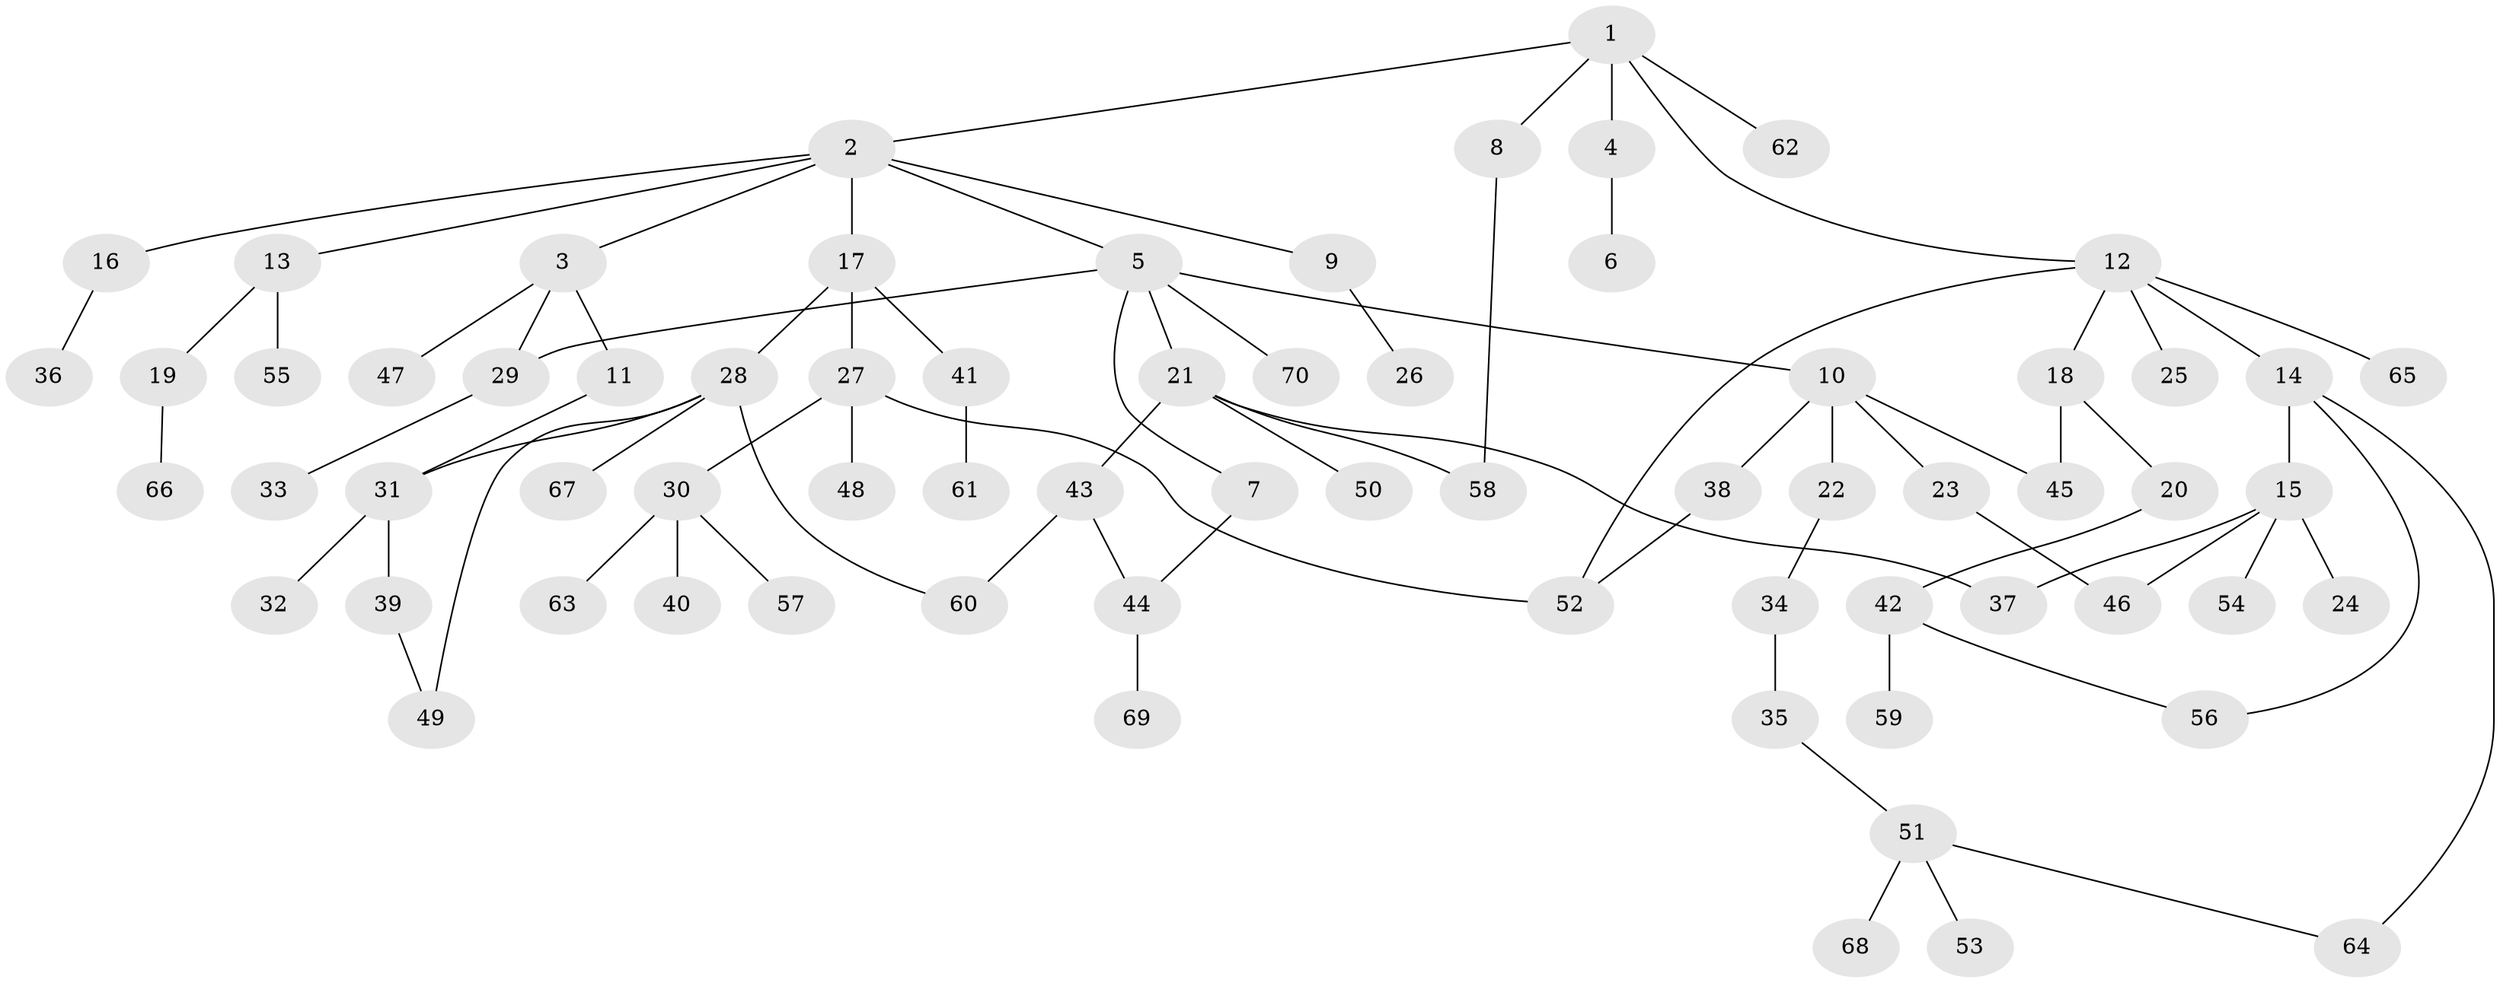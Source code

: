 // Generated by graph-tools (version 1.1) at 2025/25/03/09/25 03:25:24]
// undirected, 70 vertices, 82 edges
graph export_dot {
graph [start="1"]
  node [color=gray90,style=filled];
  1;
  2;
  3;
  4;
  5;
  6;
  7;
  8;
  9;
  10;
  11;
  12;
  13;
  14;
  15;
  16;
  17;
  18;
  19;
  20;
  21;
  22;
  23;
  24;
  25;
  26;
  27;
  28;
  29;
  30;
  31;
  32;
  33;
  34;
  35;
  36;
  37;
  38;
  39;
  40;
  41;
  42;
  43;
  44;
  45;
  46;
  47;
  48;
  49;
  50;
  51;
  52;
  53;
  54;
  55;
  56;
  57;
  58;
  59;
  60;
  61;
  62;
  63;
  64;
  65;
  66;
  67;
  68;
  69;
  70;
  1 -- 2;
  1 -- 4;
  1 -- 8;
  1 -- 12;
  1 -- 62;
  2 -- 3;
  2 -- 5;
  2 -- 9;
  2 -- 13;
  2 -- 16;
  2 -- 17;
  3 -- 11;
  3 -- 47;
  3 -- 29;
  4 -- 6;
  5 -- 7;
  5 -- 10;
  5 -- 21;
  5 -- 29;
  5 -- 70;
  7 -- 44;
  8 -- 58;
  9 -- 26;
  10 -- 22;
  10 -- 23;
  10 -- 38;
  10 -- 45;
  11 -- 31;
  12 -- 14;
  12 -- 18;
  12 -- 25;
  12 -- 52;
  12 -- 65;
  13 -- 19;
  13 -- 55;
  14 -- 15;
  14 -- 64;
  14 -- 56;
  15 -- 24;
  15 -- 54;
  15 -- 46;
  15 -- 37;
  16 -- 36;
  17 -- 27;
  17 -- 28;
  17 -- 41;
  18 -- 20;
  18 -- 45;
  19 -- 66;
  20 -- 42;
  21 -- 37;
  21 -- 43;
  21 -- 50;
  21 -- 58;
  22 -- 34;
  23 -- 46;
  27 -- 30;
  27 -- 48;
  27 -- 52;
  28 -- 49;
  28 -- 60;
  28 -- 67;
  28 -- 31;
  29 -- 33;
  30 -- 40;
  30 -- 57;
  30 -- 63;
  31 -- 32;
  31 -- 39;
  34 -- 35;
  35 -- 51;
  38 -- 52;
  39 -- 49;
  41 -- 61;
  42 -- 56;
  42 -- 59;
  43 -- 60;
  43 -- 44;
  44 -- 69;
  51 -- 53;
  51 -- 64;
  51 -- 68;
}

